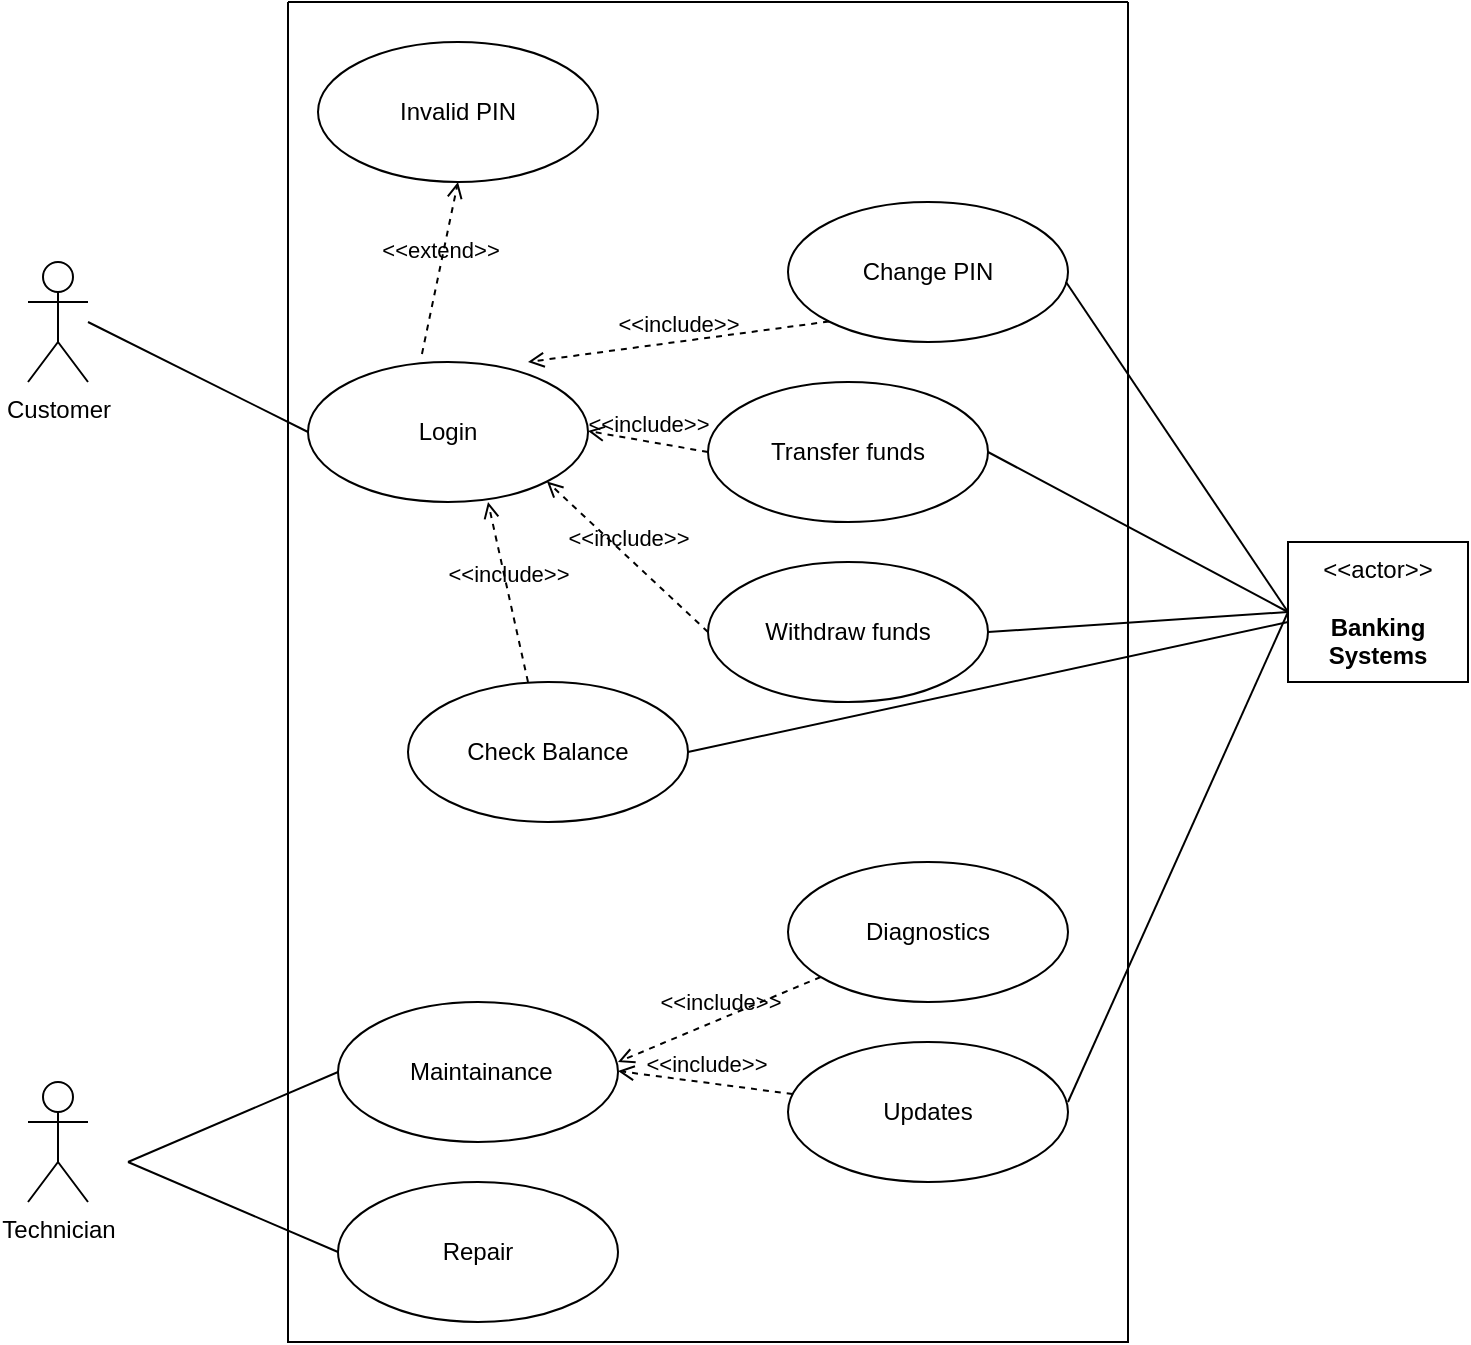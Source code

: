 <mxfile version="24.3.1" type="github">
  <diagram name="Page-1" id="1LClH84PgmRSB9pyHpdK">
    <mxGraphModel dx="2266" dy="1153" grid="1" gridSize="10" guides="1" tooltips="1" connect="1" arrows="1" fold="1" page="1" pageScale="1" pageWidth="850" pageHeight="1100" math="0" shadow="0">
      <root>
        <mxCell id="0" />
        <mxCell id="1" parent="0" />
        <mxCell id="hvaFQm5j50M5VCfyJywK-1" value="Customer" style="shape=umlActor;verticalLabelPosition=bottom;verticalAlign=top;html=1;outlineConnect=0;" vertex="1" parent="1">
          <mxGeometry x="110" y="160" width="30" height="60" as="geometry" />
        </mxCell>
        <mxCell id="hvaFQm5j50M5VCfyJywK-2" value="Technician" style="shape=umlActor;verticalLabelPosition=bottom;verticalAlign=top;html=1;outlineConnect=0;" vertex="1" parent="1">
          <mxGeometry x="110" y="570" width="30" height="60" as="geometry" />
        </mxCell>
        <mxCell id="hvaFQm5j50M5VCfyJywK-6" value="&amp;lt;&amp;lt;actor&amp;gt;&amp;gt;&lt;br&gt;&lt;br&gt;&lt;b&gt;Banking Systems&lt;/b&gt;" style="html=1;align=center;verticalAlign=middle;dashed=0;whiteSpace=wrap;" vertex="1" parent="1">
          <mxGeometry x="740" y="300" width="90" height="70" as="geometry" />
        </mxCell>
        <mxCell id="hvaFQm5j50M5VCfyJywK-7" value="Login" style="ellipse;whiteSpace=wrap;html=1;" vertex="1" parent="1">
          <mxGeometry x="250" y="210" width="140" height="70" as="geometry" />
        </mxCell>
        <mxCell id="hvaFQm5j50M5VCfyJywK-9" value="Invalid PIN" style="ellipse;whiteSpace=wrap;html=1;" vertex="1" parent="1">
          <mxGeometry x="255" y="50" width="140" height="70" as="geometry" />
        </mxCell>
        <mxCell id="hvaFQm5j50M5VCfyJywK-10" value="&amp;lt;&amp;lt;extend&amp;gt;&amp;gt;" style="html=1;verticalAlign=bottom;labelBackgroundColor=none;endArrow=open;endFill=0;dashed=1;rounded=0;entryX=0.5;entryY=1;entryDx=0;entryDy=0;exitX=0.407;exitY=-0.057;exitDx=0;exitDy=0;exitPerimeter=0;" edge="1" parent="1" source="hvaFQm5j50M5VCfyJywK-7" target="hvaFQm5j50M5VCfyJywK-9">
          <mxGeometry width="160" relative="1" as="geometry">
            <mxPoint x="320" y="170" as="sourcePoint" />
            <mxPoint x="480" y="170" as="targetPoint" />
          </mxGeometry>
        </mxCell>
        <mxCell id="hvaFQm5j50M5VCfyJywK-11" value="Transfer funds" style="ellipse;whiteSpace=wrap;html=1;" vertex="1" parent="1">
          <mxGeometry x="450" y="220" width="140" height="70" as="geometry" />
        </mxCell>
        <mxCell id="hvaFQm5j50M5VCfyJywK-14" value="Check Balance" style="ellipse;whiteSpace=wrap;html=1;" vertex="1" parent="1">
          <mxGeometry x="300" y="370" width="140" height="70" as="geometry" />
        </mxCell>
        <mxCell id="hvaFQm5j50M5VCfyJywK-15" value="Withdraw funds" style="ellipse;whiteSpace=wrap;html=1;" vertex="1" parent="1">
          <mxGeometry x="450" y="310" width="140" height="70" as="geometry" />
        </mxCell>
        <mxCell id="hvaFQm5j50M5VCfyJywK-17" value="Change PIN" style="ellipse;whiteSpace=wrap;html=1;" vertex="1" parent="1">
          <mxGeometry x="490" y="130" width="140" height="70" as="geometry" />
        </mxCell>
        <mxCell id="hvaFQm5j50M5VCfyJywK-18" value="&amp;nbsp;Maintainance" style="ellipse;whiteSpace=wrap;html=1;" vertex="1" parent="1">
          <mxGeometry x="265" y="530" width="140" height="70" as="geometry" />
        </mxCell>
        <mxCell id="hvaFQm5j50M5VCfyJywK-19" value="Repair" style="ellipse;whiteSpace=wrap;html=1;" vertex="1" parent="1">
          <mxGeometry x="265" y="620" width="140" height="70" as="geometry" />
        </mxCell>
        <mxCell id="hvaFQm5j50M5VCfyJywK-21" value="" style="endArrow=none;html=1;rounded=0;entryX=0;entryY=0.5;entryDx=0;entryDy=0;" edge="1" parent="1" target="hvaFQm5j50M5VCfyJywK-18">
          <mxGeometry width="50" height="50" relative="1" as="geometry">
            <mxPoint x="160" y="610" as="sourcePoint" />
            <mxPoint x="210" y="560" as="targetPoint" />
          </mxGeometry>
        </mxCell>
        <mxCell id="hvaFQm5j50M5VCfyJywK-22" value="" style="endArrow=none;html=1;rounded=0;entryX=0;entryY=0.5;entryDx=0;entryDy=0;" edge="1" parent="1" target="hvaFQm5j50M5VCfyJywK-19">
          <mxGeometry width="50" height="50" relative="1" as="geometry">
            <mxPoint x="160" y="610" as="sourcePoint" />
            <mxPoint x="230" y="600" as="targetPoint" />
          </mxGeometry>
        </mxCell>
        <mxCell id="hvaFQm5j50M5VCfyJywK-23" value="&amp;lt;&amp;lt;include&amp;gt;&amp;gt;" style="html=1;verticalAlign=bottom;labelBackgroundColor=none;endArrow=open;endFill=0;dashed=1;rounded=0;" edge="1" parent="1" source="hvaFQm5j50M5VCfyJywK-24">
          <mxGeometry width="160" relative="1" as="geometry">
            <mxPoint x="480" y="520" as="sourcePoint" />
            <mxPoint x="405" y="560" as="targetPoint" />
          </mxGeometry>
        </mxCell>
        <mxCell id="hvaFQm5j50M5VCfyJywK-24" value="Diagnostics" style="ellipse;whiteSpace=wrap;html=1;" vertex="1" parent="1">
          <mxGeometry x="490" y="460" width="140" height="70" as="geometry" />
        </mxCell>
        <mxCell id="hvaFQm5j50M5VCfyJywK-25" value="&amp;lt;&amp;lt;include&amp;gt;&amp;gt;" style="html=1;verticalAlign=bottom;labelBackgroundColor=none;endArrow=open;endFill=0;dashed=1;rounded=0;" edge="1" parent="1" source="hvaFQm5j50M5VCfyJywK-26">
          <mxGeometry width="160" relative="1" as="geometry">
            <mxPoint x="480" y="600" as="sourcePoint" />
            <mxPoint x="405" y="564.5" as="targetPoint" />
          </mxGeometry>
        </mxCell>
        <mxCell id="hvaFQm5j50M5VCfyJywK-26" value="Updates" style="ellipse;whiteSpace=wrap;html=1;" vertex="1" parent="1">
          <mxGeometry x="490" y="550" width="140" height="70" as="geometry" />
        </mxCell>
        <mxCell id="hvaFQm5j50M5VCfyJywK-27" value="" style="endArrow=none;html=1;rounded=0;entryX=0;entryY=0.5;entryDx=0;entryDy=0;" edge="1" parent="1" target="hvaFQm5j50M5VCfyJywK-7">
          <mxGeometry width="50" height="50" relative="1" as="geometry">
            <mxPoint x="140" y="190" as="sourcePoint" />
            <mxPoint x="190" y="150" as="targetPoint" />
          </mxGeometry>
        </mxCell>
        <mxCell id="hvaFQm5j50M5VCfyJywK-28" value="&amp;lt;&amp;lt;include&amp;gt;&amp;gt;" style="html=1;verticalAlign=bottom;labelBackgroundColor=none;endArrow=open;endFill=0;dashed=1;rounded=0;entryX=0;entryY=1;entryDx=0;entryDy=0;exitX=0;exitY=1;exitDx=0;exitDy=0;" edge="1" parent="1" source="hvaFQm5j50M5VCfyJywK-17">
          <mxGeometry width="160" relative="1" as="geometry">
            <mxPoint x="520" y="210" as="sourcePoint" />
            <mxPoint x="360" y="210" as="targetPoint" />
          </mxGeometry>
        </mxCell>
        <mxCell id="hvaFQm5j50M5VCfyJywK-29" value="&amp;lt;&amp;lt;include&amp;gt;&amp;gt;" style="html=1;verticalAlign=bottom;labelBackgroundColor=none;endArrow=open;endFill=0;dashed=1;rounded=0;entryX=0;entryY=0.5;entryDx=0;entryDy=0;exitX=0;exitY=0.5;exitDx=0;exitDy=0;" edge="1" parent="1" source="hvaFQm5j50M5VCfyJywK-11">
          <mxGeometry width="160" relative="1" as="geometry">
            <mxPoint x="510" y="245" as="sourcePoint" />
            <mxPoint x="390" y="244.5" as="targetPoint" />
          </mxGeometry>
        </mxCell>
        <mxCell id="hvaFQm5j50M5VCfyJywK-31" value="&amp;lt;&amp;lt;include&amp;gt;&amp;gt;" style="html=1;verticalAlign=bottom;labelBackgroundColor=none;endArrow=open;endFill=0;dashed=1;rounded=0;entryX=1;entryY=1;entryDx=0;entryDy=0;exitX=0;exitY=0.5;exitDx=0;exitDy=0;" edge="1" parent="1" source="hvaFQm5j50M5VCfyJywK-15" target="hvaFQm5j50M5VCfyJywK-7">
          <mxGeometry width="160" relative="1" as="geometry">
            <mxPoint x="550" y="250" as="sourcePoint" />
            <mxPoint x="390" y="250" as="targetPoint" />
          </mxGeometry>
        </mxCell>
        <mxCell id="hvaFQm5j50M5VCfyJywK-32" value="" style="endArrow=none;html=1;rounded=0;entryX=0;entryY=0.5;entryDx=0;entryDy=0;" edge="1" parent="1" target="hvaFQm5j50M5VCfyJywK-6">
          <mxGeometry width="50" height="50" relative="1" as="geometry">
            <mxPoint x="630" y="580" as="sourcePoint" />
            <mxPoint x="680" y="530" as="targetPoint" />
          </mxGeometry>
        </mxCell>
        <mxCell id="hvaFQm5j50M5VCfyJywK-33" value="" style="endArrow=none;html=1;rounded=0;" edge="1" parent="1">
          <mxGeometry width="50" height="50" relative="1" as="geometry">
            <mxPoint x="440" y="405" as="sourcePoint" />
            <mxPoint x="740" y="340" as="targetPoint" />
          </mxGeometry>
        </mxCell>
        <mxCell id="hvaFQm5j50M5VCfyJywK-34" value="" style="endArrow=none;html=1;rounded=0;entryX=0;entryY=0.5;entryDx=0;entryDy=0;exitX=1;exitY=0.5;exitDx=0;exitDy=0;" edge="1" parent="1" source="hvaFQm5j50M5VCfyJywK-11" target="hvaFQm5j50M5VCfyJywK-6">
          <mxGeometry width="50" height="50" relative="1" as="geometry">
            <mxPoint x="640" y="210" as="sourcePoint" />
            <mxPoint x="690" y="160" as="targetPoint" />
          </mxGeometry>
        </mxCell>
        <mxCell id="hvaFQm5j50M5VCfyJywK-35" value="" style="endArrow=none;html=1;rounded=0;entryX=0;entryY=0.5;entryDx=0;entryDy=0;exitX=1;exitY=0.5;exitDx=0;exitDy=0;" edge="1" parent="1" source="hvaFQm5j50M5VCfyJywK-15" target="hvaFQm5j50M5VCfyJywK-6">
          <mxGeometry width="50" height="50" relative="1" as="geometry">
            <mxPoint x="640" y="300" as="sourcePoint" />
            <mxPoint x="730" y="380" as="targetPoint" />
          </mxGeometry>
        </mxCell>
        <mxCell id="hvaFQm5j50M5VCfyJywK-36" value="" style="endArrow=none;html=1;rounded=0;entryX=0;entryY=0.5;entryDx=0;entryDy=0;" edge="1" parent="1" target="hvaFQm5j50M5VCfyJywK-6">
          <mxGeometry width="50" height="50" relative="1" as="geometry">
            <mxPoint x="629" y="170" as="sourcePoint" />
            <mxPoint x="629" y="270" as="targetPoint" />
          </mxGeometry>
        </mxCell>
        <mxCell id="hvaFQm5j50M5VCfyJywK-38" value="" style="swimlane;startSize=0;" vertex="1" parent="1">
          <mxGeometry x="240" y="30" width="420" height="670" as="geometry" />
        </mxCell>
        <mxCell id="hvaFQm5j50M5VCfyJywK-8" style="edgeStyle=orthogonalEdgeStyle;rounded=0;orthogonalLoop=1;jettySize=auto;html=1;exitX=0.5;exitY=1;exitDx=0;exitDy=0;" edge="1" parent="hvaFQm5j50M5VCfyJywK-38">
          <mxGeometry relative="1" as="geometry">
            <mxPoint x="61.94" y="249.95" as="sourcePoint" />
            <mxPoint x="61.94" y="249.95" as="targetPoint" />
          </mxGeometry>
        </mxCell>
        <mxCell id="hvaFQm5j50M5VCfyJywK-30" value="&amp;lt;&amp;lt;include&amp;gt;&amp;gt;" style="html=1;verticalAlign=bottom;labelBackgroundColor=none;endArrow=open;endFill=0;dashed=1;rounded=0;" edge="1" parent="hvaFQm5j50M5VCfyJywK-38">
          <mxGeometry width="160" relative="1" as="geometry">
            <mxPoint x="120" y="340" as="sourcePoint" />
            <mxPoint x="100" y="250" as="targetPoint" />
          </mxGeometry>
        </mxCell>
      </root>
    </mxGraphModel>
  </diagram>
</mxfile>
